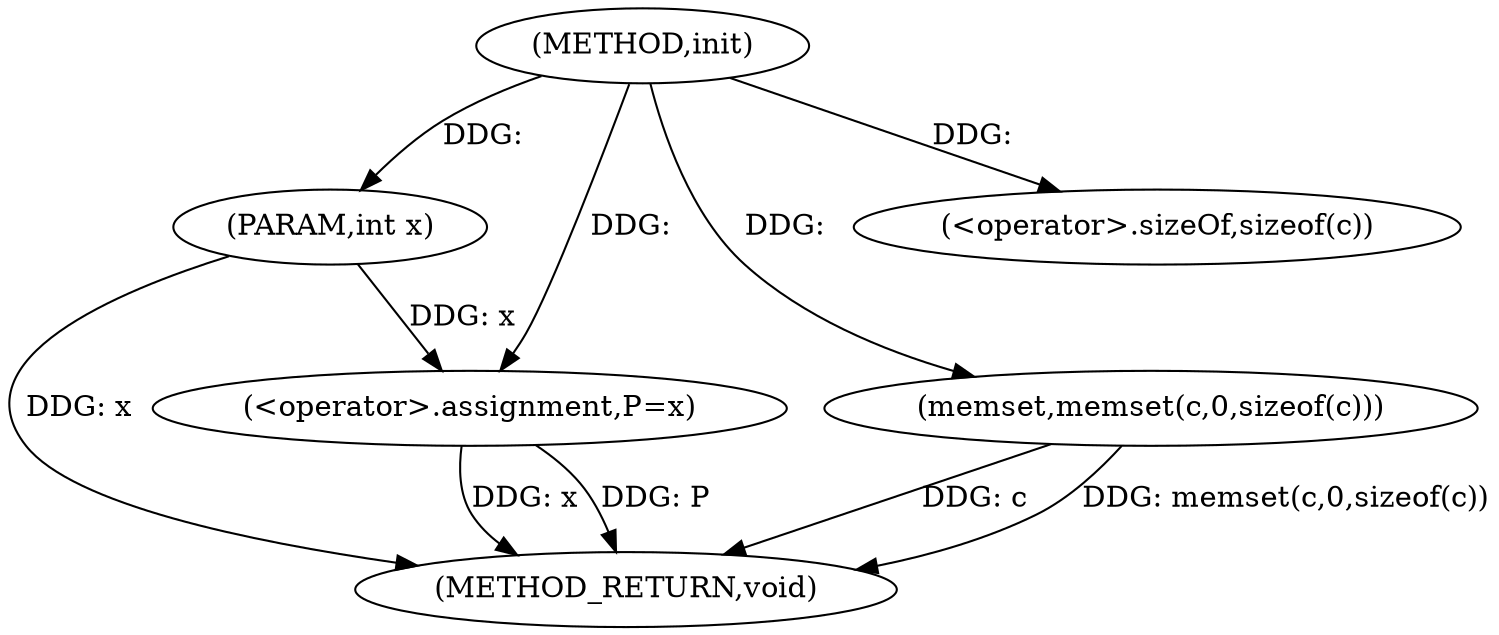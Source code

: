 digraph "init" {  
"1000279" [label = "(METHOD,init)" ]
"1000290" [label = "(METHOD_RETURN,void)" ]
"1000280" [label = "(PARAM,int x)" ]
"1000282" [label = "(<operator>.assignment,P=x)" ]
"1000285" [label = "(memset,memset(c,0,sizeof(c)))" ]
"1000288" [label = "(<operator>.sizeOf,sizeof(c))" ]
  "1000280" -> "1000290"  [ label = "DDG: x"] 
  "1000282" -> "1000290"  [ label = "DDG: x"] 
  "1000285" -> "1000290"  [ label = "DDG: c"] 
  "1000285" -> "1000290"  [ label = "DDG: memset(c,0,sizeof(c))"] 
  "1000282" -> "1000290"  [ label = "DDG: P"] 
  "1000279" -> "1000280"  [ label = "DDG: "] 
  "1000280" -> "1000282"  [ label = "DDG: x"] 
  "1000279" -> "1000282"  [ label = "DDG: "] 
  "1000279" -> "1000285"  [ label = "DDG: "] 
  "1000279" -> "1000288"  [ label = "DDG: "] 
}
